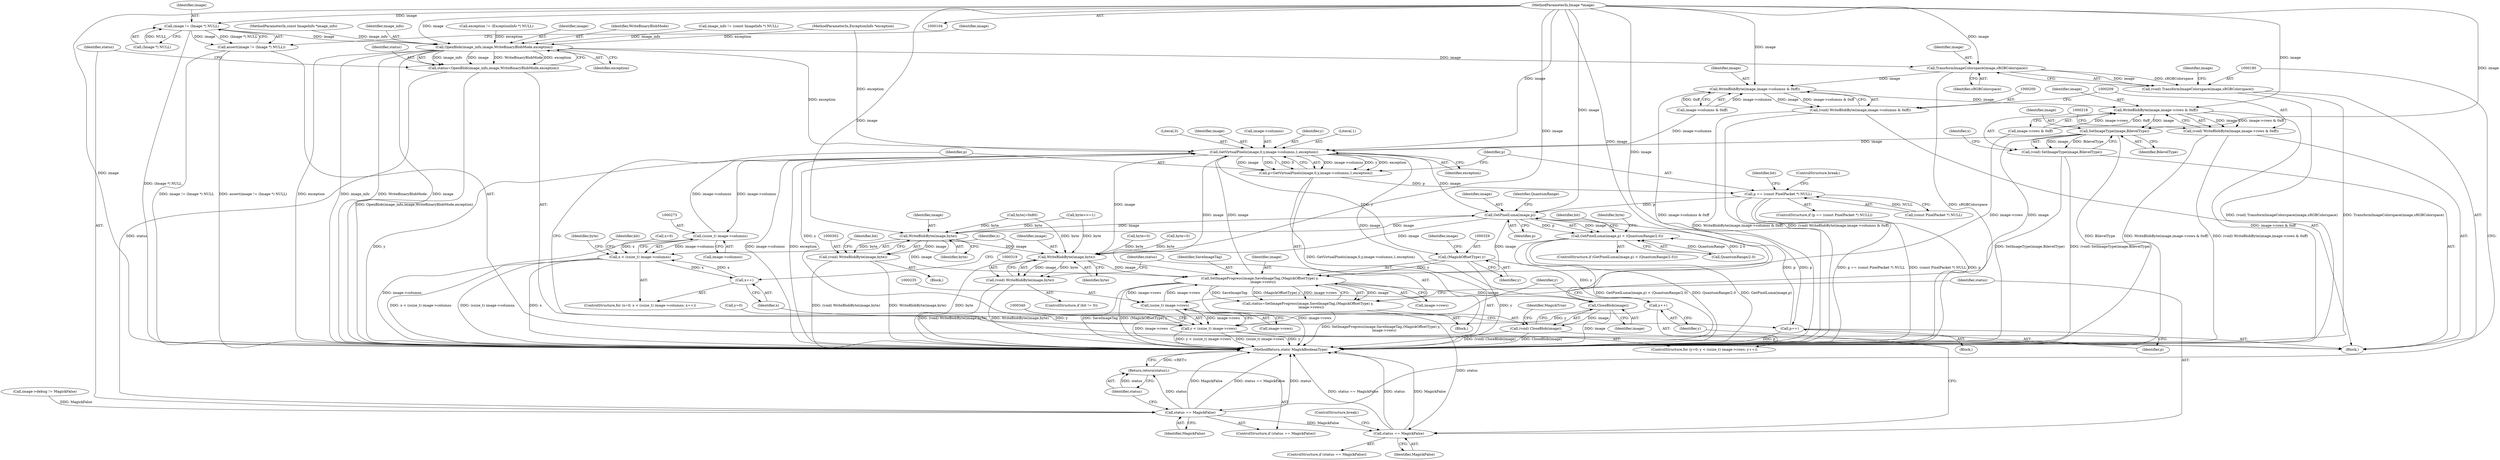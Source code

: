 digraph "1_ImageMagick_a0108a892f9ea3c2bb1e7a49b7d71376c2ecbff7@pointer" {
"1000106" [label="(MethodParameterIn,Image *image)"];
"1000128" [label="(Call,image != (Image *) NULL)"];
"1000127" [label="(Call,assert(image != (Image *) NULL))"];
"1000168" [label="(Call,OpenBlob(image_info,image,WriteBinaryBlobMode,exception))"];
"1000166" [label="(Call,status=OpenBlob(image_info,image,WriteBinaryBlobMode,exception))"];
"1000174" [label="(Call,status == MagickFalse)"];
"1000177" [label="(Return,return(status);)"];
"1000335" [label="(Call,status == MagickFalse)"];
"1000181" [label="(Call,TransformImageColorspace(image,sRGBColorspace))"];
"1000179" [label="(Call,(void) TransformImageColorspace(image,sRGBColorspace))"];
"1000201" [label="(Call,WriteBlobByte(image,image->columns & 0xff))"];
"1000199" [label="(Call,(void) WriteBlobByte(image,image->columns & 0xff))"];
"1000210" [label="(Call,WriteBlobByte(image,image->rows & 0xff))"];
"1000208" [label="(Call,(void) WriteBlobByte(image,image->rows & 0xff))"];
"1000219" [label="(Call,SetImageType(image,BilevelType))"];
"1000217" [label="(Call,(void) SetImageType(image,BilevelType))"];
"1000244" [label="(Call,GetVirtualPixels(image,0,y,image->columns,1,exception))"];
"1000242" [label="(Call,p=GetVirtualPixels(image,0,y,image->columns,1,exception))"];
"1000254" [label="(Call,p == (const PixelPacket *) NULL)"];
"1000285" [label="(Call,GetPixelLuma(image,p))"];
"1000284" [label="(Call,GetPixelLuma(image,p) < (QuantumRange/2.0))"];
"1000303" [label="(Call,WriteBlobByte(image,byte))"];
"1000301" [label="(Call,(void) WriteBlobByte(image,byte))"];
"1000320" [label="(Call,WriteBlobByte(image,byte))"];
"1000318" [label="(Call,(void) WriteBlobByte(image,byte))"];
"1000325" [label="(Call,SetImageProgress(image,SaveImageTag,(MagickOffsetType) y,\n      image->rows))"];
"1000234" [label="(Call,(ssize_t) image->rows)"];
"1000232" [label="(Call,y < (ssize_t) image->rows)"];
"1000323" [label="(Call,status=SetImageProgress(image,SaveImageTag,(MagickOffsetType) y,\n      image->rows))"];
"1000341" [label="(Call,CloseBlob(image))"];
"1000339" [label="(Call,(void) CloseBlob(image))"];
"1000312" [label="(Call,p++)"];
"1000272" [label="(Call,(ssize_t) image->columns)"];
"1000270" [label="(Call,x < (ssize_t) image->columns)"];
"1000277" [label="(Call,x++)"];
"1000328" [label="(Call,(MagickOffsetType) y)"];
"1000239" [label="(Call,y++)"];
"1000283" [label="(ControlStructure,if (GetPixelLuma(image,p) < (QuantumRange/2.0)))"];
"1000177" [label="(Return,return(status);)"];
"1000241" [label="(Block,)"];
"1000279" [label="(Block,)"];
"1000277" [label="(Call,x++)"];
"1000252" [label="(Identifier,exception)"];
"1000203" [label="(Call,image->columns & 0xff)"];
"1000166" [label="(Call,status=OpenBlob(image_info,image,WriteBinaryBlobMode,exception))"];
"1000335" [label="(Call,status == MagickFalse)"];
"1000129" [label="(Identifier,image)"];
"1000272" [label="(Call,(ssize_t) image->columns)"];
"1000127" [label="(Call,assert(image != (Image *) NULL))"];
"1000183" [label="(Identifier,sRGBColorspace)"];
"1000201" [label="(Call,WriteBlobByte(image,image->columns & 0xff))"];
"1000233" [label="(Identifier,y)"];
"1000301" [label="(Call,(void) WriteBlobByte(image,byte))"];
"1000332" [label="(Identifier,image)"];
"1000175" [label="(Identifier,status)"];
"1000312" [label="(Call,p++)"];
"1000325" [label="(Call,SetImageProgress(image,SaveImageTag,(MagickOffsetType) y,\n      image->rows))"];
"1000188" [label="(Identifier,image)"];
"1000172" [label="(Identifier,exception)"];
"1000246" [label="(Literal,0)"];
"1000179" [label="(Call,(void) TransformImageColorspace(image,sRGBColorspace))"];
"1000322" [label="(Identifier,byte)"];
"1000181" [label="(Call,TransformImageColorspace(image,sRGBColorspace))"];
"1000316" [label="(Identifier,bit)"];
"1000270" [label="(Call,x < (ssize_t) image->columns)"];
"1000339" [label="(Call,(void) CloseBlob(image))"];
"1000199" [label="(Call,(void) WriteBlobByte(image,image->columns & 0xff))"];
"1000116" [label="(Call,image_info != (const ImageInfo *) NULL)"];
"1000173" [label="(ControlStructure,if (status == MagickFalse))"];
"1000330" [label="(Identifier,y)"];
"1000336" [label="(Identifier,status)"];
"1000168" [label="(Call,OpenBlob(image_info,image,WriteBinaryBlobMode,exception))"];
"1000324" [label="(Identifier,status)"];
"1000286" [label="(Identifier,image)"];
"1000253" [label="(ControlStructure,if (p == (const PixelPacket *) NULL))"];
"1000212" [label="(Call,image->rows & 0xff)"];
"1000140" [label="(Call,image->debug != MagickFalse)"];
"1000261" [label="(Identifier,bit)"];
"1000105" [label="(MethodParameterIn,const ImageInfo *image_info)"];
"1000217" [label="(Call,(void) SetImageType(image,BilevelType))"];
"1000327" [label="(Identifier,SaveImageTag)"];
"1000341" [label="(Call,CloseBlob(image))"];
"1000229" [label="(Call,y=0)"];
"1000345" [label="(MethodReturn,static MagickBooleanType)"];
"1000259" [label="(ControlStructure,break;)"];
"1000107" [label="(MethodParameterIn,ExceptionInfo *exception)"];
"1000323" [label="(Call,status=SetImageProgress(image,SaveImageTag,(MagickOffsetType) y,\n      image->rows))"];
"1000245" [label="(Identifier,image)"];
"1000242" [label="(Call,p=GetVirtualPixels(image,0,y,image->columns,1,exception))"];
"1000284" [label="(Call,GetPixelLuma(image,p) < (QuantumRange/2.0))"];
"1000326" [label="(Identifier,image)"];
"1000228" [label="(ControlStructure,for (y=0; y < (ssize_t) image->rows; y++))"];
"1000300" [label="(Block,)"];
"1000303" [label="(Call,WriteBlobByte(image,byte))"];
"1000287" [label="(Identifier,p)"];
"1000232" [label="(Call,y < (ssize_t) image->rows)"];
"1000334" [label="(ControlStructure,if (status == MagickFalse))"];
"1000305" [label="(Identifier,byte)"];
"1000169" [label="(Identifier,image_info)"];
"1000263" [label="(Call,byte=0)"];
"1000267" [label="(Call,x=0)"];
"1000254" [label="(Call,p == (const PixelPacket *) NULL)"];
"1000285" [label="(Call,GetPixelLuma(image,p))"];
"1000291" [label="(Call,byte|=0x80)"];
"1000309" [label="(Call,byte=0)"];
"1000342" [label="(Identifier,image)"];
"1000155" [label="(Call,exception != (ExceptionInfo *) NULL)"];
"1000314" [label="(ControlStructure,if (bit != 0))"];
"1000337" [label="(Identifier,MagickFalse)"];
"1000292" [label="(Identifier,byte)"];
"1000266" [label="(ControlStructure,for (x=0; x < (ssize_t) image->columns; x++))"];
"1000240" [label="(Identifier,y)"];
"1000211" [label="(Identifier,image)"];
"1000234" [label="(Call,(ssize_t) image->rows)"];
"1000344" [label="(Identifier,MagickTrue)"];
"1000108" [label="(Block,)"];
"1000248" [label="(Call,image->columns)"];
"1000244" [label="(Call,GetVirtualPixels(image,0,y,image->columns,1,exception))"];
"1000318" [label="(Call,(void) WriteBlobByte(image,byte))"];
"1000176" [label="(Identifier,MagickFalse)"];
"1000170" [label="(Identifier,image)"];
"1000271" [label="(Identifier,x)"];
"1000223" [label="(Identifier,x)"];
"1000304" [label="(Identifier,image)"];
"1000320" [label="(Call,WriteBlobByte(image,byte))"];
"1000255" [label="(Identifier,p)"];
"1000288" [label="(Call,QuantumRange/2.0)"];
"1000338" [label="(ControlStructure,break;)"];
"1000289" [label="(Identifier,QuantumRange)"];
"1000239" [label="(Call,y++)"];
"1000280" [label="(Call,byte>>=1)"];
"1000128" [label="(Call,image != (Image *) NULL)"];
"1000321" [label="(Identifier,image)"];
"1000220" [label="(Identifier,image)"];
"1000313" [label="(Identifier,p)"];
"1000210" [label="(Call,WriteBlobByte(image,image->rows & 0xff))"];
"1000295" [label="(Identifier,bit)"];
"1000247" [label="(Identifier,y)"];
"1000182" [label="(Identifier,image)"];
"1000174" [label="(Call,status == MagickFalse)"];
"1000251" [label="(Literal,1)"];
"1000256" [label="(Call,(const PixelPacket *) NULL)"];
"1000219" [label="(Call,SetImageType(image,BilevelType))"];
"1000171" [label="(Identifier,WriteBinaryBlobMode)"];
"1000178" [label="(Identifier,status)"];
"1000130" [label="(Call,(Image *) NULL)"];
"1000281" [label="(Identifier,byte)"];
"1000236" [label="(Call,image->rows)"];
"1000328" [label="(Call,(MagickOffsetType) y)"];
"1000106" [label="(MethodParameterIn,Image *image)"];
"1000221" [label="(Identifier,BilevelType)"];
"1000331" [label="(Call,image->rows)"];
"1000243" [label="(Identifier,p)"];
"1000208" [label="(Call,(void) WriteBlobByte(image,image->rows & 0xff))"];
"1000278" [label="(Identifier,x)"];
"1000307" [label="(Identifier,bit)"];
"1000202" [label="(Identifier,image)"];
"1000167" [label="(Identifier,status)"];
"1000274" [label="(Call,image->columns)"];
"1000136" [label="(Identifier,image)"];
"1000106" -> "1000104"  [label="AST: "];
"1000106" -> "1000345"  [label="DDG: image"];
"1000106" -> "1000128"  [label="DDG: image"];
"1000106" -> "1000168"  [label="DDG: image"];
"1000106" -> "1000181"  [label="DDG: image"];
"1000106" -> "1000201"  [label="DDG: image"];
"1000106" -> "1000210"  [label="DDG: image"];
"1000106" -> "1000219"  [label="DDG: image"];
"1000106" -> "1000244"  [label="DDG: image"];
"1000106" -> "1000285"  [label="DDG: image"];
"1000106" -> "1000303"  [label="DDG: image"];
"1000106" -> "1000320"  [label="DDG: image"];
"1000106" -> "1000325"  [label="DDG: image"];
"1000106" -> "1000341"  [label="DDG: image"];
"1000128" -> "1000127"  [label="AST: "];
"1000128" -> "1000130"  [label="CFG: "];
"1000129" -> "1000128"  [label="AST: "];
"1000130" -> "1000128"  [label="AST: "];
"1000127" -> "1000128"  [label="CFG: "];
"1000128" -> "1000345"  [label="DDG: (Image *) NULL"];
"1000128" -> "1000127"  [label="DDG: image"];
"1000128" -> "1000127"  [label="DDG: (Image *) NULL"];
"1000130" -> "1000128"  [label="DDG: NULL"];
"1000128" -> "1000168"  [label="DDG: image"];
"1000127" -> "1000108"  [label="AST: "];
"1000136" -> "1000127"  [label="CFG: "];
"1000127" -> "1000345"  [label="DDG: assert(image != (Image *) NULL)"];
"1000127" -> "1000345"  [label="DDG: image != (Image *) NULL"];
"1000168" -> "1000166"  [label="AST: "];
"1000168" -> "1000172"  [label="CFG: "];
"1000169" -> "1000168"  [label="AST: "];
"1000170" -> "1000168"  [label="AST: "];
"1000171" -> "1000168"  [label="AST: "];
"1000172" -> "1000168"  [label="AST: "];
"1000166" -> "1000168"  [label="CFG: "];
"1000168" -> "1000345"  [label="DDG: exception"];
"1000168" -> "1000345"  [label="DDG: image_info"];
"1000168" -> "1000345"  [label="DDG: WriteBinaryBlobMode"];
"1000168" -> "1000345"  [label="DDG: image"];
"1000168" -> "1000166"  [label="DDG: image_info"];
"1000168" -> "1000166"  [label="DDG: image"];
"1000168" -> "1000166"  [label="DDG: WriteBinaryBlobMode"];
"1000168" -> "1000166"  [label="DDG: exception"];
"1000116" -> "1000168"  [label="DDG: image_info"];
"1000105" -> "1000168"  [label="DDG: image_info"];
"1000155" -> "1000168"  [label="DDG: exception"];
"1000107" -> "1000168"  [label="DDG: exception"];
"1000168" -> "1000181"  [label="DDG: image"];
"1000168" -> "1000244"  [label="DDG: exception"];
"1000166" -> "1000108"  [label="AST: "];
"1000167" -> "1000166"  [label="AST: "];
"1000175" -> "1000166"  [label="CFG: "];
"1000166" -> "1000345"  [label="DDG: OpenBlob(image_info,image,WriteBinaryBlobMode,exception)"];
"1000166" -> "1000174"  [label="DDG: status"];
"1000174" -> "1000173"  [label="AST: "];
"1000174" -> "1000176"  [label="CFG: "];
"1000175" -> "1000174"  [label="AST: "];
"1000176" -> "1000174"  [label="AST: "];
"1000178" -> "1000174"  [label="CFG: "];
"1000180" -> "1000174"  [label="CFG: "];
"1000174" -> "1000345"  [label="DDG: MagickFalse"];
"1000174" -> "1000345"  [label="DDG: status == MagickFalse"];
"1000174" -> "1000345"  [label="DDG: status"];
"1000140" -> "1000174"  [label="DDG: MagickFalse"];
"1000174" -> "1000177"  [label="DDG: status"];
"1000174" -> "1000335"  [label="DDG: MagickFalse"];
"1000177" -> "1000173"  [label="AST: "];
"1000177" -> "1000178"  [label="CFG: "];
"1000178" -> "1000177"  [label="AST: "];
"1000345" -> "1000177"  [label="CFG: "];
"1000177" -> "1000345"  [label="DDG: <RET>"];
"1000178" -> "1000177"  [label="DDG: status"];
"1000335" -> "1000334"  [label="AST: "];
"1000335" -> "1000337"  [label="CFG: "];
"1000336" -> "1000335"  [label="AST: "];
"1000337" -> "1000335"  [label="AST: "];
"1000338" -> "1000335"  [label="CFG: "];
"1000240" -> "1000335"  [label="CFG: "];
"1000335" -> "1000345"  [label="DDG: status"];
"1000335" -> "1000345"  [label="DDG: MagickFalse"];
"1000335" -> "1000345"  [label="DDG: status == MagickFalse"];
"1000323" -> "1000335"  [label="DDG: status"];
"1000181" -> "1000179"  [label="AST: "];
"1000181" -> "1000183"  [label="CFG: "];
"1000182" -> "1000181"  [label="AST: "];
"1000183" -> "1000181"  [label="AST: "];
"1000179" -> "1000181"  [label="CFG: "];
"1000181" -> "1000345"  [label="DDG: sRGBColorspace"];
"1000181" -> "1000179"  [label="DDG: image"];
"1000181" -> "1000179"  [label="DDG: sRGBColorspace"];
"1000181" -> "1000201"  [label="DDG: image"];
"1000179" -> "1000108"  [label="AST: "];
"1000180" -> "1000179"  [label="AST: "];
"1000188" -> "1000179"  [label="CFG: "];
"1000179" -> "1000345"  [label="DDG: (void) TransformImageColorspace(image,sRGBColorspace)"];
"1000179" -> "1000345"  [label="DDG: TransformImageColorspace(image,sRGBColorspace)"];
"1000201" -> "1000199"  [label="AST: "];
"1000201" -> "1000203"  [label="CFG: "];
"1000202" -> "1000201"  [label="AST: "];
"1000203" -> "1000201"  [label="AST: "];
"1000199" -> "1000201"  [label="CFG: "];
"1000201" -> "1000345"  [label="DDG: image->columns & 0xff"];
"1000201" -> "1000199"  [label="DDG: image"];
"1000201" -> "1000199"  [label="DDG: image->columns & 0xff"];
"1000203" -> "1000201"  [label="DDG: image->columns"];
"1000203" -> "1000201"  [label="DDG: 0xff"];
"1000201" -> "1000210"  [label="DDG: image"];
"1000199" -> "1000108"  [label="AST: "];
"1000200" -> "1000199"  [label="AST: "];
"1000209" -> "1000199"  [label="CFG: "];
"1000199" -> "1000345"  [label="DDG: WriteBlobByte(image,image->columns & 0xff)"];
"1000199" -> "1000345"  [label="DDG: (void) WriteBlobByte(image,image->columns & 0xff)"];
"1000210" -> "1000208"  [label="AST: "];
"1000210" -> "1000212"  [label="CFG: "];
"1000211" -> "1000210"  [label="AST: "];
"1000212" -> "1000210"  [label="AST: "];
"1000208" -> "1000210"  [label="CFG: "];
"1000210" -> "1000345"  [label="DDG: image->rows & 0xff"];
"1000210" -> "1000208"  [label="DDG: image"];
"1000210" -> "1000208"  [label="DDG: image->rows & 0xff"];
"1000212" -> "1000210"  [label="DDG: image->rows"];
"1000212" -> "1000210"  [label="DDG: 0xff"];
"1000210" -> "1000219"  [label="DDG: image"];
"1000208" -> "1000108"  [label="AST: "];
"1000209" -> "1000208"  [label="AST: "];
"1000218" -> "1000208"  [label="CFG: "];
"1000208" -> "1000345"  [label="DDG: WriteBlobByte(image,image->rows & 0xff)"];
"1000208" -> "1000345"  [label="DDG: (void) WriteBlobByte(image,image->rows & 0xff)"];
"1000219" -> "1000217"  [label="AST: "];
"1000219" -> "1000221"  [label="CFG: "];
"1000220" -> "1000219"  [label="AST: "];
"1000221" -> "1000219"  [label="AST: "];
"1000217" -> "1000219"  [label="CFG: "];
"1000219" -> "1000345"  [label="DDG: BilevelType"];
"1000219" -> "1000217"  [label="DDG: image"];
"1000219" -> "1000217"  [label="DDG: BilevelType"];
"1000219" -> "1000244"  [label="DDG: image"];
"1000219" -> "1000341"  [label="DDG: image"];
"1000217" -> "1000108"  [label="AST: "];
"1000218" -> "1000217"  [label="AST: "];
"1000223" -> "1000217"  [label="CFG: "];
"1000217" -> "1000345"  [label="DDG: SetImageType(image,BilevelType)"];
"1000217" -> "1000345"  [label="DDG: (void) SetImageType(image,BilevelType)"];
"1000244" -> "1000242"  [label="AST: "];
"1000244" -> "1000252"  [label="CFG: "];
"1000245" -> "1000244"  [label="AST: "];
"1000246" -> "1000244"  [label="AST: "];
"1000247" -> "1000244"  [label="AST: "];
"1000248" -> "1000244"  [label="AST: "];
"1000251" -> "1000244"  [label="AST: "];
"1000252" -> "1000244"  [label="AST: "];
"1000242" -> "1000244"  [label="CFG: "];
"1000244" -> "1000345"  [label="DDG: image->columns"];
"1000244" -> "1000345"  [label="DDG: exception"];
"1000244" -> "1000345"  [label="DDG: y"];
"1000244" -> "1000242"  [label="DDG: image->columns"];
"1000244" -> "1000242"  [label="DDG: y"];
"1000244" -> "1000242"  [label="DDG: exception"];
"1000244" -> "1000242"  [label="DDG: image"];
"1000244" -> "1000242"  [label="DDG: 1"];
"1000244" -> "1000242"  [label="DDG: 0"];
"1000325" -> "1000244"  [label="DDG: image"];
"1000232" -> "1000244"  [label="DDG: y"];
"1000272" -> "1000244"  [label="DDG: image->columns"];
"1000203" -> "1000244"  [label="DDG: image->columns"];
"1000107" -> "1000244"  [label="DDG: exception"];
"1000244" -> "1000272"  [label="DDG: image->columns"];
"1000244" -> "1000285"  [label="DDG: image"];
"1000244" -> "1000320"  [label="DDG: image"];
"1000244" -> "1000325"  [label="DDG: image"];
"1000244" -> "1000328"  [label="DDG: y"];
"1000244" -> "1000341"  [label="DDG: image"];
"1000242" -> "1000241"  [label="AST: "];
"1000243" -> "1000242"  [label="AST: "];
"1000255" -> "1000242"  [label="CFG: "];
"1000242" -> "1000345"  [label="DDG: GetVirtualPixels(image,0,y,image->columns,1,exception)"];
"1000242" -> "1000254"  [label="DDG: p"];
"1000254" -> "1000253"  [label="AST: "];
"1000254" -> "1000256"  [label="CFG: "];
"1000255" -> "1000254"  [label="AST: "];
"1000256" -> "1000254"  [label="AST: "];
"1000259" -> "1000254"  [label="CFG: "];
"1000261" -> "1000254"  [label="CFG: "];
"1000254" -> "1000345"  [label="DDG: p"];
"1000254" -> "1000345"  [label="DDG: p == (const PixelPacket *) NULL"];
"1000254" -> "1000345"  [label="DDG: (const PixelPacket *) NULL"];
"1000256" -> "1000254"  [label="DDG: NULL"];
"1000254" -> "1000285"  [label="DDG: p"];
"1000285" -> "1000284"  [label="AST: "];
"1000285" -> "1000287"  [label="CFG: "];
"1000286" -> "1000285"  [label="AST: "];
"1000287" -> "1000285"  [label="AST: "];
"1000289" -> "1000285"  [label="CFG: "];
"1000285" -> "1000284"  [label="DDG: image"];
"1000285" -> "1000284"  [label="DDG: p"];
"1000303" -> "1000285"  [label="DDG: image"];
"1000312" -> "1000285"  [label="DDG: p"];
"1000285" -> "1000303"  [label="DDG: image"];
"1000285" -> "1000312"  [label="DDG: p"];
"1000285" -> "1000320"  [label="DDG: image"];
"1000285" -> "1000325"  [label="DDG: image"];
"1000284" -> "1000283"  [label="AST: "];
"1000284" -> "1000288"  [label="CFG: "];
"1000288" -> "1000284"  [label="AST: "];
"1000292" -> "1000284"  [label="CFG: "];
"1000295" -> "1000284"  [label="CFG: "];
"1000284" -> "1000345"  [label="DDG: GetPixelLuma(image,p)"];
"1000284" -> "1000345"  [label="DDG: GetPixelLuma(image,p) < (QuantumRange/2.0)"];
"1000284" -> "1000345"  [label="DDG: QuantumRange/2.0"];
"1000288" -> "1000284"  [label="DDG: QuantumRange"];
"1000288" -> "1000284"  [label="DDG: 2.0"];
"1000303" -> "1000301"  [label="AST: "];
"1000303" -> "1000305"  [label="CFG: "];
"1000304" -> "1000303"  [label="AST: "];
"1000305" -> "1000303"  [label="AST: "];
"1000301" -> "1000303"  [label="CFG: "];
"1000303" -> "1000301"  [label="DDG: image"];
"1000303" -> "1000301"  [label="DDG: byte"];
"1000291" -> "1000303"  [label="DDG: byte"];
"1000280" -> "1000303"  [label="DDG: byte"];
"1000303" -> "1000320"  [label="DDG: image"];
"1000303" -> "1000325"  [label="DDG: image"];
"1000301" -> "1000300"  [label="AST: "];
"1000302" -> "1000301"  [label="AST: "];
"1000307" -> "1000301"  [label="CFG: "];
"1000301" -> "1000345"  [label="DDG: WriteBlobByte(image,byte)"];
"1000301" -> "1000345"  [label="DDG: (void) WriteBlobByte(image,byte)"];
"1000320" -> "1000318"  [label="AST: "];
"1000320" -> "1000322"  [label="CFG: "];
"1000321" -> "1000320"  [label="AST: "];
"1000322" -> "1000320"  [label="AST: "];
"1000318" -> "1000320"  [label="CFG: "];
"1000320" -> "1000345"  [label="DDG: byte"];
"1000320" -> "1000318"  [label="DDG: image"];
"1000320" -> "1000318"  [label="DDG: byte"];
"1000309" -> "1000320"  [label="DDG: byte"];
"1000291" -> "1000320"  [label="DDG: byte"];
"1000263" -> "1000320"  [label="DDG: byte"];
"1000280" -> "1000320"  [label="DDG: byte"];
"1000320" -> "1000325"  [label="DDG: image"];
"1000318" -> "1000314"  [label="AST: "];
"1000319" -> "1000318"  [label="AST: "];
"1000324" -> "1000318"  [label="CFG: "];
"1000318" -> "1000345"  [label="DDG: (void) WriteBlobByte(image,byte)"];
"1000318" -> "1000345"  [label="DDG: WriteBlobByte(image,byte)"];
"1000325" -> "1000323"  [label="AST: "];
"1000325" -> "1000331"  [label="CFG: "];
"1000326" -> "1000325"  [label="AST: "];
"1000327" -> "1000325"  [label="AST: "];
"1000328" -> "1000325"  [label="AST: "];
"1000331" -> "1000325"  [label="AST: "];
"1000323" -> "1000325"  [label="CFG: "];
"1000325" -> "1000345"  [label="DDG: image->rows"];
"1000325" -> "1000345"  [label="DDG: (MagickOffsetType) y"];
"1000325" -> "1000345"  [label="DDG: SaveImageTag"];
"1000325" -> "1000234"  [label="DDG: image->rows"];
"1000325" -> "1000323"  [label="DDG: image"];
"1000325" -> "1000323"  [label="DDG: SaveImageTag"];
"1000325" -> "1000323"  [label="DDG: (MagickOffsetType) y"];
"1000325" -> "1000323"  [label="DDG: image->rows"];
"1000328" -> "1000325"  [label="DDG: y"];
"1000234" -> "1000325"  [label="DDG: image->rows"];
"1000325" -> "1000341"  [label="DDG: image"];
"1000234" -> "1000232"  [label="AST: "];
"1000234" -> "1000236"  [label="CFG: "];
"1000235" -> "1000234"  [label="AST: "];
"1000236" -> "1000234"  [label="AST: "];
"1000232" -> "1000234"  [label="CFG: "];
"1000234" -> "1000345"  [label="DDG: image->rows"];
"1000234" -> "1000232"  [label="DDG: image->rows"];
"1000212" -> "1000234"  [label="DDG: image->rows"];
"1000232" -> "1000228"  [label="AST: "];
"1000233" -> "1000232"  [label="AST: "];
"1000243" -> "1000232"  [label="CFG: "];
"1000340" -> "1000232"  [label="CFG: "];
"1000232" -> "1000345"  [label="DDG: y"];
"1000232" -> "1000345"  [label="DDG: y < (ssize_t) image->rows"];
"1000232" -> "1000345"  [label="DDG: (ssize_t) image->rows"];
"1000239" -> "1000232"  [label="DDG: y"];
"1000229" -> "1000232"  [label="DDG: y"];
"1000323" -> "1000241"  [label="AST: "];
"1000324" -> "1000323"  [label="AST: "];
"1000336" -> "1000323"  [label="CFG: "];
"1000323" -> "1000345"  [label="DDG: SetImageProgress(image,SaveImageTag,(MagickOffsetType) y,\n      image->rows)"];
"1000341" -> "1000339"  [label="AST: "];
"1000341" -> "1000342"  [label="CFG: "];
"1000342" -> "1000341"  [label="AST: "];
"1000339" -> "1000341"  [label="CFG: "];
"1000341" -> "1000345"  [label="DDG: image"];
"1000341" -> "1000339"  [label="DDG: image"];
"1000339" -> "1000108"  [label="AST: "];
"1000340" -> "1000339"  [label="AST: "];
"1000344" -> "1000339"  [label="CFG: "];
"1000339" -> "1000345"  [label="DDG: (void) CloseBlob(image)"];
"1000339" -> "1000345"  [label="DDG: CloseBlob(image)"];
"1000312" -> "1000279"  [label="AST: "];
"1000312" -> "1000313"  [label="CFG: "];
"1000313" -> "1000312"  [label="AST: "];
"1000278" -> "1000312"  [label="CFG: "];
"1000312" -> "1000345"  [label="DDG: p"];
"1000272" -> "1000270"  [label="AST: "];
"1000272" -> "1000274"  [label="CFG: "];
"1000273" -> "1000272"  [label="AST: "];
"1000274" -> "1000272"  [label="AST: "];
"1000270" -> "1000272"  [label="CFG: "];
"1000272" -> "1000345"  [label="DDG: image->columns"];
"1000272" -> "1000270"  [label="DDG: image->columns"];
"1000270" -> "1000266"  [label="AST: "];
"1000271" -> "1000270"  [label="AST: "];
"1000281" -> "1000270"  [label="CFG: "];
"1000316" -> "1000270"  [label="CFG: "];
"1000270" -> "1000345"  [label="DDG: x < (ssize_t) image->columns"];
"1000270" -> "1000345"  [label="DDG: (ssize_t) image->columns"];
"1000270" -> "1000345"  [label="DDG: x"];
"1000267" -> "1000270"  [label="DDG: x"];
"1000277" -> "1000270"  [label="DDG: x"];
"1000270" -> "1000277"  [label="DDG: x"];
"1000277" -> "1000266"  [label="AST: "];
"1000277" -> "1000278"  [label="CFG: "];
"1000278" -> "1000277"  [label="AST: "];
"1000271" -> "1000277"  [label="CFG: "];
"1000328" -> "1000330"  [label="CFG: "];
"1000329" -> "1000328"  [label="AST: "];
"1000330" -> "1000328"  [label="AST: "];
"1000332" -> "1000328"  [label="CFG: "];
"1000328" -> "1000345"  [label="DDG: y"];
"1000328" -> "1000239"  [label="DDG: y"];
"1000239" -> "1000228"  [label="AST: "];
"1000239" -> "1000240"  [label="CFG: "];
"1000240" -> "1000239"  [label="AST: "];
"1000233" -> "1000239"  [label="CFG: "];
}
